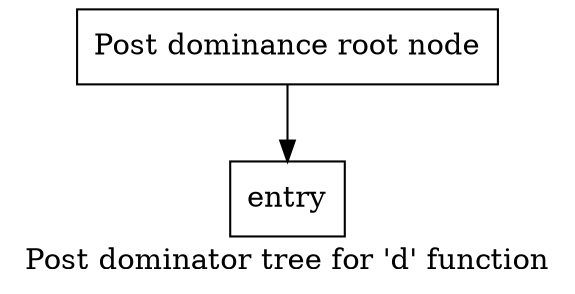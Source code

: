 digraph "Post dominator tree for 'd' function" {
	label="Post dominator tree for 'd' function";

	Node0x2709d50 [shape=record,label="{Post dominance root node}"];
	Node0x2709d50 -> Node0x2709d10;
	Node0x2709d10 [shape=record,label="{entry}"];
}
